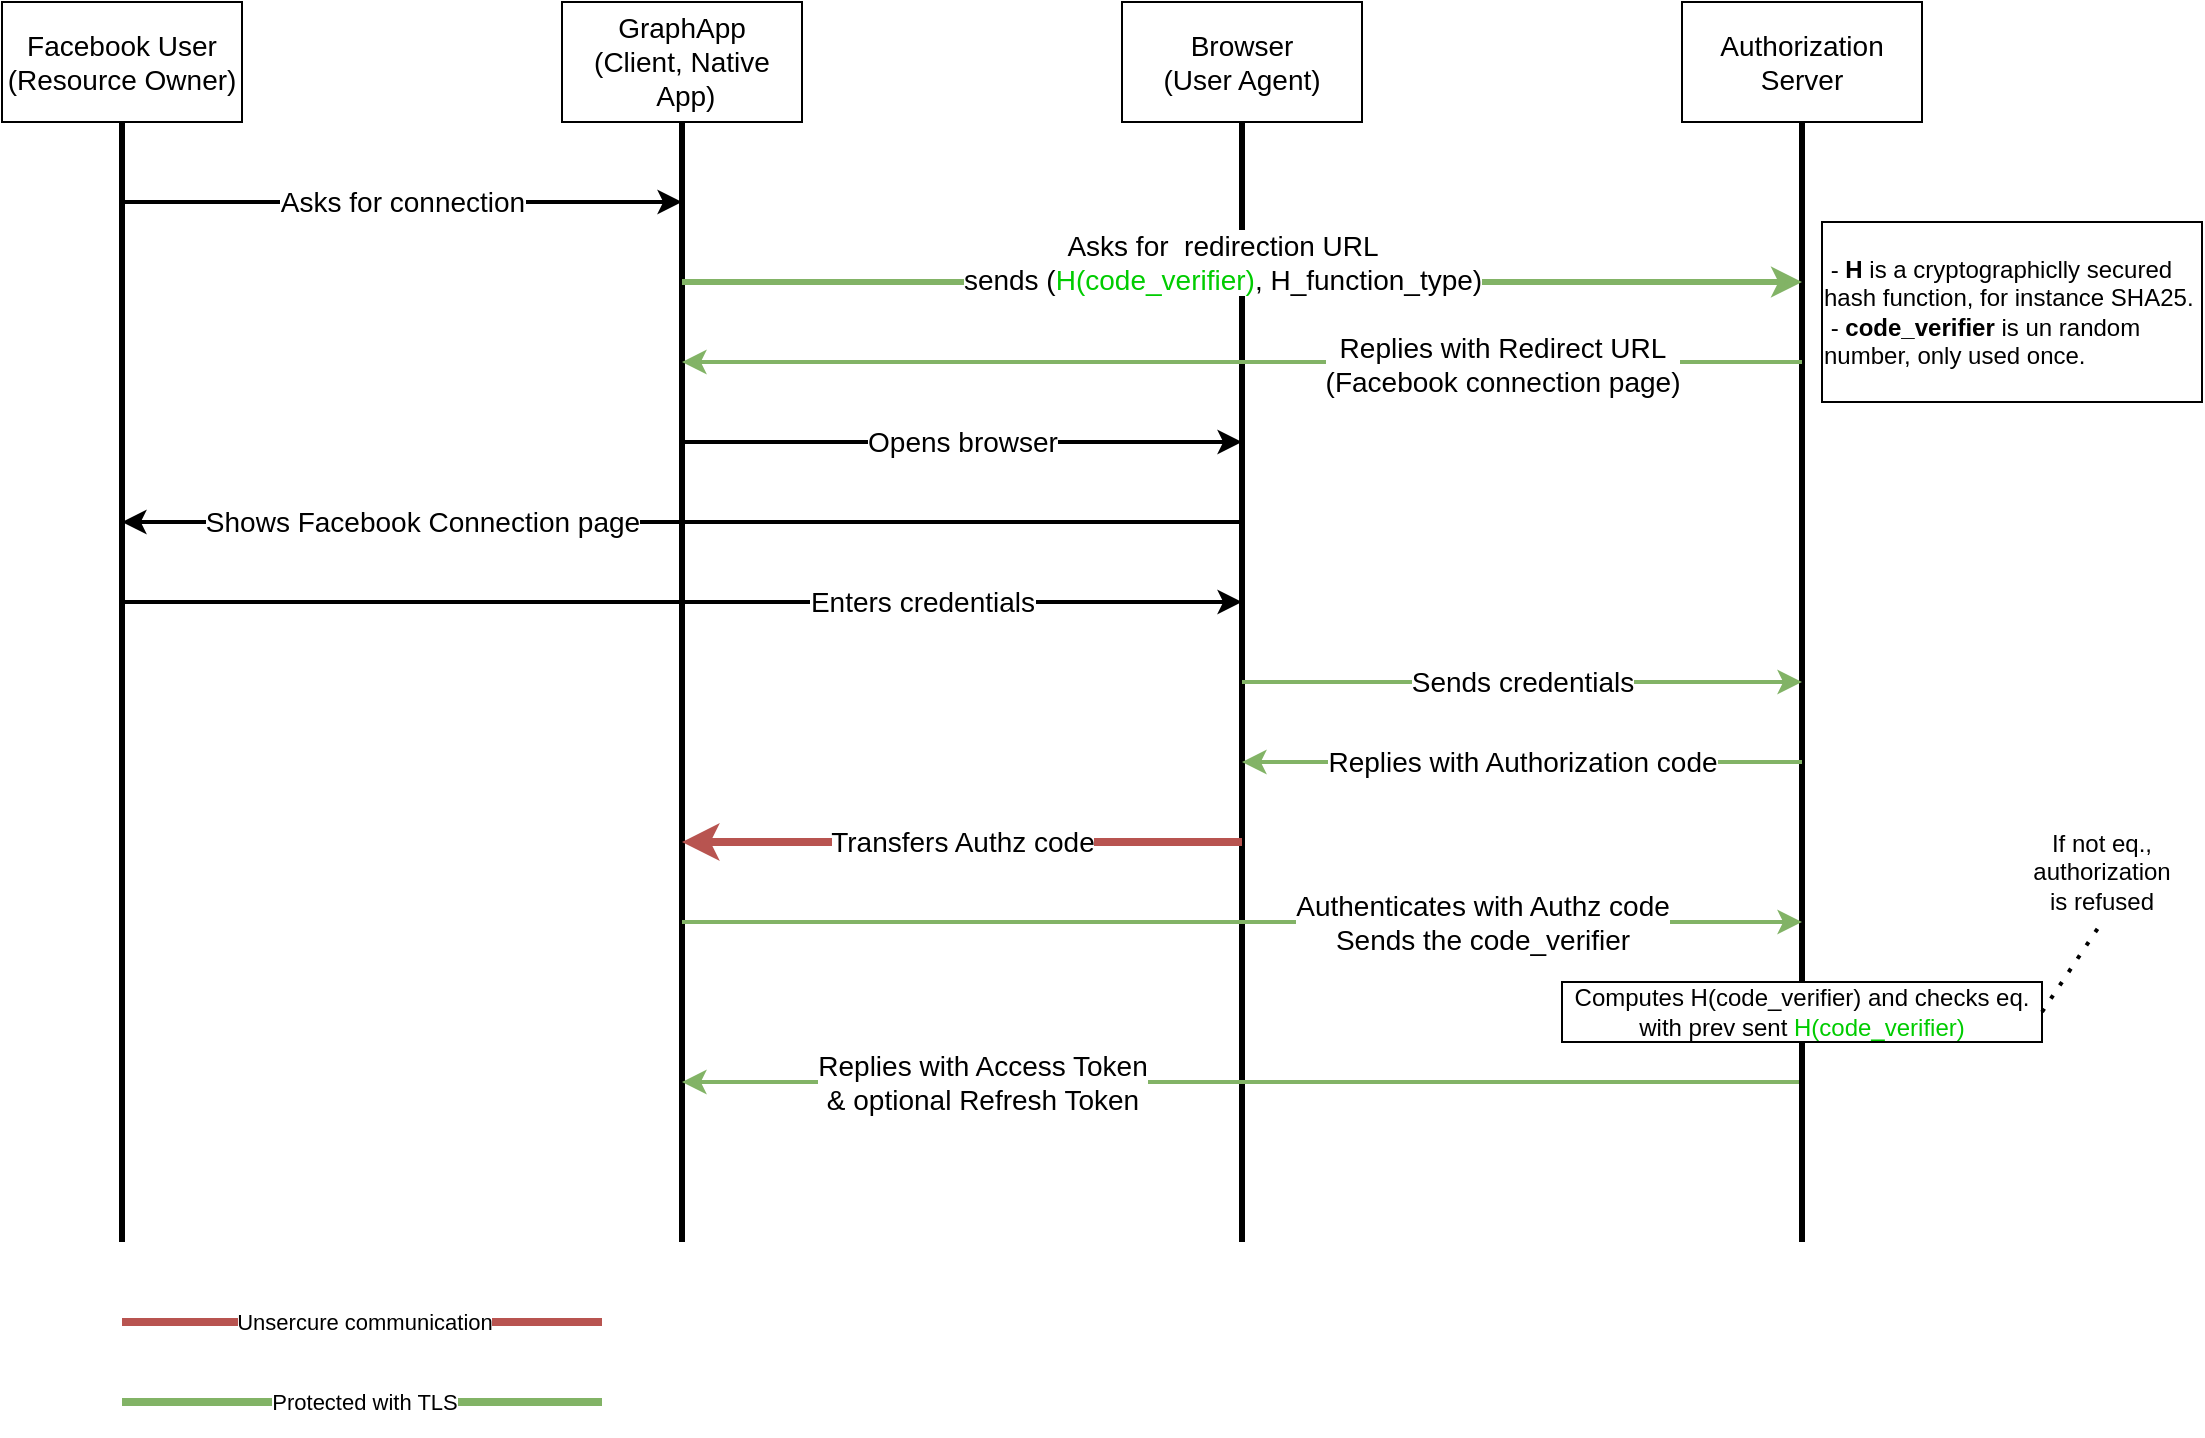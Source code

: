 <mxfile>
    <diagram id="bMe4YVhb9reRb_mZhYj2" name="Page-1">
        <mxGraphModel dx="593" dy="1050" grid="1" gridSize="10" guides="1" tooltips="1" connect="1" arrows="1" fold="1" page="1" pageScale="1" pageWidth="1169" pageHeight="827" math="0" shadow="0">
            <root>
                <mxCell id="0"/>
                <mxCell id="1" parent="0"/>
                <mxCell id="lsiEjuy3HhXpgUigyZ6E-1" value="" style="endArrow=none;html=1;rounded=0;strokeWidth=3;fontSize=14;" parent="1" target="lsiEjuy3HhXpgUigyZ6E-5" edge="1">
                    <mxGeometry width="50" height="50" relative="1" as="geometry">
                        <mxPoint x="400" y="680" as="sourcePoint"/>
                        <mxPoint x="400" y="120" as="targetPoint"/>
                    </mxGeometry>
                </mxCell>
                <mxCell id="lsiEjuy3HhXpgUigyZ6E-2" value="" style="endArrow=none;html=1;rounded=0;strokeWidth=3;fontSize=14;" parent="1" target="lsiEjuy3HhXpgUigyZ6E-4" edge="1">
                    <mxGeometry width="50" height="50" relative="1" as="geometry">
                        <mxPoint x="120" y="680" as="sourcePoint"/>
                        <mxPoint x="120" y="120" as="targetPoint"/>
                    </mxGeometry>
                </mxCell>
                <mxCell id="lsiEjuy3HhXpgUigyZ6E-3" value="" style="endArrow=none;html=1;rounded=0;strokeWidth=3;fontSize=14;" parent="1" target="lsiEjuy3HhXpgUigyZ6E-6" edge="1">
                    <mxGeometry width="50" height="50" relative="1" as="geometry">
                        <mxPoint x="680" y="680" as="sourcePoint"/>
                        <mxPoint x="680" y="120" as="targetPoint"/>
                    </mxGeometry>
                </mxCell>
                <mxCell id="lsiEjuy3HhXpgUigyZ6E-4" value="&lt;div&gt;Facebook User &lt;/div&gt;(Resource Owner)" style="rounded=0;whiteSpace=wrap;html=1;fontSize=14;" parent="1" vertex="1">
                    <mxGeometry x="60" y="60" width="120" height="60" as="geometry"/>
                </mxCell>
                <mxCell id="lsiEjuy3HhXpgUigyZ6E-5" value="&lt;div style=&quot;font-size: 14px;&quot;&gt;GraphApp&lt;/div&gt;(Client, Native&lt;br&gt;&amp;nbsp;App)" style="rounded=0;whiteSpace=wrap;html=1;fontSize=14;" parent="1" vertex="1">
                    <mxGeometry x="340" y="60" width="120" height="60" as="geometry"/>
                </mxCell>
                <mxCell id="lsiEjuy3HhXpgUigyZ6E-6" value="&lt;div style=&quot;font-size: 14px;&quot;&gt;Browser&lt;/div&gt;&lt;div style=&quot;font-size: 14px;&quot;&gt;(User Agent)&lt;br style=&quot;font-size: 14px;&quot;&gt;&lt;/div&gt;" style="rounded=0;whiteSpace=wrap;html=1;fontSize=14;" parent="1" vertex="1">
                    <mxGeometry x="620" y="60" width="120" height="60" as="geometry"/>
                </mxCell>
                <mxCell id="lsiEjuy3HhXpgUigyZ6E-7" value="" style="endArrow=none;html=1;rounded=0;strokeWidth=3;fontSize=14;startArrow=none;" parent="1" source="lsiEjuy3HhXpgUigyZ6E-32" target="lsiEjuy3HhXpgUigyZ6E-8" edge="1">
                    <mxGeometry width="50" height="50" relative="1" as="geometry">
                        <mxPoint x="960" y="680" as="sourcePoint"/>
                        <mxPoint x="960" y="120" as="targetPoint"/>
                    </mxGeometry>
                </mxCell>
                <mxCell id="lsiEjuy3HhXpgUigyZ6E-8" value="Authorization Server" style="rounded=0;whiteSpace=wrap;html=1;fontSize=14;" parent="1" vertex="1">
                    <mxGeometry x="900" y="60" width="120" height="60" as="geometry"/>
                </mxCell>
                <mxCell id="lsiEjuy3HhXpgUigyZ6E-9" value="" style="endArrow=classic;html=1;rounded=0;strokeWidth=2;fontSize=14;" parent="1" edge="1">
                    <mxGeometry relative="1" as="geometry">
                        <mxPoint x="120" y="160" as="sourcePoint"/>
                        <mxPoint x="400" y="160" as="targetPoint"/>
                    </mxGeometry>
                </mxCell>
                <mxCell id="lsiEjuy3HhXpgUigyZ6E-10" value="Asks for connection" style="edgeLabel;resizable=0;html=1;align=center;verticalAlign=middle;fontSize=14;" parent="lsiEjuy3HhXpgUigyZ6E-9" connectable="0" vertex="1">
                    <mxGeometry relative="1" as="geometry"/>
                </mxCell>
                <mxCell id="lsiEjuy3HhXpgUigyZ6E-11" value="" style="endArrow=classic;html=1;rounded=0;strokeWidth=3;fontSize=14;fillColor=#d5e8d4;strokeColor=#82b366;" parent="1" edge="1">
                    <mxGeometry relative="1" as="geometry">
                        <mxPoint x="400" y="200" as="sourcePoint"/>
                        <mxPoint x="960" y="200" as="targetPoint"/>
                    </mxGeometry>
                </mxCell>
                <mxCell id="lsiEjuy3HhXpgUigyZ6E-12" value="&lt;div&gt;Asks for&amp;nbsp; redirection URL&lt;/div&gt;&lt;div&gt;sends (&lt;font color=&quot;#00CC00&quot;&gt;H(code_verifier)&lt;/font&gt;, H_function_type)&lt;br&gt;&lt;/div&gt;" style="edgeLabel;resizable=0;html=1;align=center;verticalAlign=middle;fontSize=14;" parent="lsiEjuy3HhXpgUigyZ6E-11" connectable="0" vertex="1">
                    <mxGeometry relative="1" as="geometry">
                        <mxPoint x="-10" y="-10" as="offset"/>
                    </mxGeometry>
                </mxCell>
                <mxCell id="lsiEjuy3HhXpgUigyZ6E-13" value="" style="endArrow=classic;html=1;rounded=0;strokeWidth=2;fontSize=14;fillColor=#d5e8d4;strokeColor=#82b366;" parent="1" edge="1">
                    <mxGeometry relative="1" as="geometry">
                        <mxPoint x="960" y="240" as="sourcePoint"/>
                        <mxPoint x="400" y="240" as="targetPoint"/>
                    </mxGeometry>
                </mxCell>
                <mxCell id="lsiEjuy3HhXpgUigyZ6E-14" value="Replies with Redirect URL &lt;br&gt;&lt;div&gt;(Facebook connection page)&lt;/div&gt;" style="edgeLabel;html=1;align=center;verticalAlign=middle;resizable=0;points=[];fontSize=14;" parent="lsiEjuy3HhXpgUigyZ6E-13" vertex="1" connectable="0">
                    <mxGeometry x="-0.308" y="1" relative="1" as="geometry">
                        <mxPoint x="44" as="offset"/>
                    </mxGeometry>
                </mxCell>
                <mxCell id="lsiEjuy3HhXpgUigyZ6E-15" value="" style="endArrow=classic;html=1;rounded=0;strokeWidth=2;fontSize=14;" parent="1" edge="1">
                    <mxGeometry relative="1" as="geometry">
                        <mxPoint x="400" y="280" as="sourcePoint"/>
                        <mxPoint x="680" y="280" as="targetPoint"/>
                    </mxGeometry>
                </mxCell>
                <mxCell id="lsiEjuy3HhXpgUigyZ6E-16" value="Opens browser" style="edgeLabel;resizable=0;html=1;align=center;verticalAlign=middle;fontSize=14;" parent="lsiEjuy3HhXpgUigyZ6E-15" connectable="0" vertex="1">
                    <mxGeometry relative="1" as="geometry"/>
                </mxCell>
                <mxCell id="lsiEjuy3HhXpgUigyZ6E-17" value="" style="endArrow=classic;html=1;rounded=0;strokeWidth=2;fontSize=14;" parent="1" edge="1">
                    <mxGeometry relative="1" as="geometry">
                        <mxPoint x="680" y="320" as="sourcePoint"/>
                        <mxPoint x="120" y="320" as="targetPoint"/>
                    </mxGeometry>
                </mxCell>
                <mxCell id="lsiEjuy3HhXpgUigyZ6E-18" value="Shows Facebook Connection page" style="edgeLabel;resizable=0;html=1;align=center;verticalAlign=middle;fontSize=14;" parent="lsiEjuy3HhXpgUigyZ6E-17" connectable="0" vertex="1">
                    <mxGeometry relative="1" as="geometry">
                        <mxPoint x="-130" as="offset"/>
                    </mxGeometry>
                </mxCell>
                <mxCell id="lsiEjuy3HhXpgUigyZ6E-19" value="" style="endArrow=classic;html=1;rounded=0;strokeWidth=2;fontSize=14;" parent="1" edge="1">
                    <mxGeometry relative="1" as="geometry">
                        <mxPoint x="120" y="360" as="sourcePoint"/>
                        <mxPoint x="680" y="360" as="targetPoint"/>
                        <Array as="points">
                            <mxPoint x="430" y="360"/>
                        </Array>
                    </mxGeometry>
                </mxCell>
                <mxCell id="lsiEjuy3HhXpgUigyZ6E-20" value="Enters credentials" style="edgeLabel;resizable=0;html=1;align=center;verticalAlign=middle;fontSize=14;" parent="lsiEjuy3HhXpgUigyZ6E-19" connectable="0" vertex="1">
                    <mxGeometry relative="1" as="geometry">
                        <mxPoint x="120" as="offset"/>
                    </mxGeometry>
                </mxCell>
                <mxCell id="lsiEjuy3HhXpgUigyZ6E-21" value="" style="endArrow=classic;html=1;rounded=0;strokeWidth=2;fontSize=14;fillColor=#d5e8d4;strokeColor=#82b366;" parent="1" edge="1">
                    <mxGeometry relative="1" as="geometry">
                        <mxPoint x="680" y="400" as="sourcePoint"/>
                        <mxPoint x="960" y="400" as="targetPoint"/>
                    </mxGeometry>
                </mxCell>
                <mxCell id="lsiEjuy3HhXpgUigyZ6E-22" value="Sends credentials" style="edgeLabel;resizable=0;html=1;align=center;verticalAlign=middle;fontSize=14;" parent="lsiEjuy3HhXpgUigyZ6E-21" connectable="0" vertex="1">
                    <mxGeometry relative="1" as="geometry"/>
                </mxCell>
                <mxCell id="lsiEjuy3HhXpgUigyZ6E-23" value="" style="endArrow=classic;html=1;rounded=0;strokeWidth=2;fontSize=14;fillColor=#d5e8d4;strokeColor=#82b366;" parent="1" edge="1">
                    <mxGeometry relative="1" as="geometry">
                        <mxPoint x="960" y="440" as="sourcePoint"/>
                        <mxPoint x="680" y="440" as="targetPoint"/>
                    </mxGeometry>
                </mxCell>
                <mxCell id="lsiEjuy3HhXpgUigyZ6E-24" value="&lt;div style=&quot;font-size: 14px;&quot;&gt;Replies with Authorization code&lt;/div&gt;" style="edgeLabel;resizable=0;html=1;align=center;verticalAlign=middle;fontSize=14;" parent="lsiEjuy3HhXpgUigyZ6E-23" connectable="0" vertex="1">
                    <mxGeometry relative="1" as="geometry">
                        <mxPoint as="offset"/>
                    </mxGeometry>
                </mxCell>
                <mxCell id="lsiEjuy3HhXpgUigyZ6E-25" value="" style="endArrow=classic;html=1;rounded=0;strokeWidth=4;fontSize=14;fillColor=#f8cecc;strokeColor=#b85450;" parent="1" edge="1">
                    <mxGeometry relative="1" as="geometry">
                        <mxPoint x="680" y="480" as="sourcePoint"/>
                        <mxPoint x="400" y="480" as="targetPoint"/>
                    </mxGeometry>
                </mxCell>
                <mxCell id="lsiEjuy3HhXpgUigyZ6E-26" value="Transfers Authz code " style="edgeLabel;resizable=0;html=1;align=center;verticalAlign=middle;fontSize=14;" parent="lsiEjuy3HhXpgUigyZ6E-25" connectable="0" vertex="1">
                    <mxGeometry relative="1" as="geometry"/>
                </mxCell>
                <mxCell id="lsiEjuy3HhXpgUigyZ6E-27" value="" style="endArrow=classic;html=1;rounded=0;strokeWidth=2;fontSize=14;fillColor=#d5e8d4;strokeColor=#82b366;" parent="1" edge="1">
                    <mxGeometry relative="1" as="geometry">
                        <mxPoint x="400" y="520" as="sourcePoint"/>
                        <mxPoint x="960" y="520" as="targetPoint"/>
                    </mxGeometry>
                </mxCell>
                <mxCell id="lsiEjuy3HhXpgUigyZ6E-28" value="&lt;div&gt;Authenticates with Authz code&lt;/div&gt;&lt;div&gt;Sends the code_verifier&lt;br&gt; &lt;/div&gt;" style="edgeLabel;resizable=0;html=1;align=center;verticalAlign=middle;fontSize=14;" parent="lsiEjuy3HhXpgUigyZ6E-27" connectable="0" vertex="1">
                    <mxGeometry relative="1" as="geometry">
                        <mxPoint x="120" as="offset"/>
                    </mxGeometry>
                </mxCell>
                <mxCell id="lsiEjuy3HhXpgUigyZ6E-29" value="" style="endArrow=classic;html=1;rounded=0;strokeWidth=2;fontSize=14;fillColor=#d5e8d4;strokeColor=#82b366;" parent="1" edge="1">
                    <mxGeometry relative="1" as="geometry">
                        <mxPoint x="960" y="600" as="sourcePoint"/>
                        <mxPoint x="400" y="600" as="targetPoint"/>
                    </mxGeometry>
                </mxCell>
                <mxCell id="lsiEjuy3HhXpgUigyZ6E-30" value="&lt;div style=&quot;font-size: 14px;&quot;&gt;Replies with Access Token &lt;br style=&quot;font-size: 14px;&quot;&gt;&lt;/div&gt;&lt;div style=&quot;font-size: 14px;&quot;&gt;&amp;amp; optional Refresh Token&lt;/div&gt;" style="edgeLabel;resizable=0;html=1;align=center;verticalAlign=middle;fontSize=14;" parent="lsiEjuy3HhXpgUigyZ6E-29" connectable="0" vertex="1">
                    <mxGeometry relative="1" as="geometry">
                        <mxPoint x="-130" as="offset"/>
                    </mxGeometry>
                </mxCell>
                <mxCell id="lsiEjuy3HhXpgUigyZ6E-32" value="Computes H(code_verifier) and checks eq. with prev sent &lt;font color=&quot;#00CC00&quot;&gt;H(code_verifier)&lt;/font&gt;" style="rounded=0;whiteSpace=wrap;html=1;" parent="1" vertex="1">
                    <mxGeometry x="840" y="550" width="240" height="30" as="geometry"/>
                </mxCell>
                <mxCell id="lsiEjuy3HhXpgUigyZ6E-33" value="" style="endArrow=none;html=1;rounded=0;strokeWidth=3;fontSize=14;" parent="1" target="lsiEjuy3HhXpgUigyZ6E-32" edge="1">
                    <mxGeometry width="50" height="50" relative="1" as="geometry">
                        <mxPoint x="960" y="680" as="sourcePoint"/>
                        <mxPoint x="960" y="120" as="targetPoint"/>
                    </mxGeometry>
                </mxCell>
                <mxCell id="1OZNLUA3OjmIf2Brlhz0-1" value="&lt;div align=&quot;left&quot;&gt;&amp;nbsp;- &lt;b&gt;H&lt;/b&gt; is a cryptographiclly secured hash function, for instance SHA25.&lt;/div&gt;&lt;div align=&quot;left&quot;&gt;&amp;nbsp;- &lt;b&gt;code_verifier&lt;/b&gt; is un random number, only used once.&lt;br&gt;&lt;/div&gt;" style="rounded=0;whiteSpace=wrap;html=1;" parent="1" vertex="1">
                    <mxGeometry x="970" y="170" width="190" height="90" as="geometry"/>
                </mxCell>
                <mxCell id="1OZNLUA3OjmIf2Brlhz0-4" value="" style="endArrow=none;html=1;rounded=0;fillColor=#f8cecc;strokeColor=#b85450;strokeWidth=4;" parent="1" edge="1">
                    <mxGeometry width="50" height="50" relative="1" as="geometry">
                        <mxPoint x="120" y="720" as="sourcePoint"/>
                        <mxPoint x="360" y="720" as="targetPoint"/>
                    </mxGeometry>
                </mxCell>
                <mxCell id="1OZNLUA3OjmIf2Brlhz0-5" value="&lt;pre class=&quot;newpage&quot;&gt;&lt;br&gt;&lt;/pre&gt;" style="edgeLabel;html=1;align=center;verticalAlign=middle;resizable=0;points=[];" parent="1OZNLUA3OjmIf2Brlhz0-4" vertex="1" connectable="0">
                    <mxGeometry x="-0.252" y="1" relative="1" as="geometry">
                        <mxPoint as="offset"/>
                    </mxGeometry>
                </mxCell>
                <mxCell id="1OZNLUA3OjmIf2Brlhz0-6" value="Unsercure communication" style="edgeLabel;html=1;align=center;verticalAlign=middle;resizable=0;points=[];" parent="1OZNLUA3OjmIf2Brlhz0-4" vertex="1" connectable="0">
                    <mxGeometry x="0.082" y="-2" relative="1" as="geometry">
                        <mxPoint x="-9" y="-2" as="offset"/>
                    </mxGeometry>
                </mxCell>
                <mxCell id="1OZNLUA3OjmIf2Brlhz0-7" value="" style="endArrow=none;html=1;rounded=0;fillColor=#d5e8d4;strokeColor=#82b366;strokeWidth=4;" parent="1" edge="1">
                    <mxGeometry width="50" height="50" relative="1" as="geometry">
                        <mxPoint x="120" y="760" as="sourcePoint"/>
                        <mxPoint x="360" y="760" as="targetPoint"/>
                    </mxGeometry>
                </mxCell>
                <mxCell id="1OZNLUA3OjmIf2Brlhz0-8" value="&lt;pre class=&quot;newpage&quot;&gt;&lt;br&gt;&lt;/pre&gt;" style="edgeLabel;html=1;align=center;verticalAlign=middle;resizable=0;points=[];" parent="1OZNLUA3OjmIf2Brlhz0-7" vertex="1" connectable="0">
                    <mxGeometry x="-0.252" y="1" relative="1" as="geometry">
                        <mxPoint as="offset"/>
                    </mxGeometry>
                </mxCell>
                <mxCell id="1OZNLUA3OjmIf2Brlhz0-9" value="Protected with TLS" style="edgeLabel;html=1;align=center;verticalAlign=middle;resizable=0;points=[];" parent="1OZNLUA3OjmIf2Brlhz0-7" vertex="1" connectable="0">
                    <mxGeometry x="0.082" y="-2" relative="1" as="geometry">
                        <mxPoint x="-9" y="-2" as="offset"/>
                    </mxGeometry>
                </mxCell>
                <mxCell id="1OZNLUA3OjmIf2Brlhz0-10" value="If not eq., authorization is refused" style="text;html=1;strokeColor=none;fillColor=none;align=center;verticalAlign=middle;whiteSpace=wrap;rounded=0;" parent="1" vertex="1">
                    <mxGeometry x="1080" y="470" width="60" height="50" as="geometry"/>
                </mxCell>
                <mxCell id="1OZNLUA3OjmIf2Brlhz0-12" value="" style="endArrow=none;dashed=1;html=1;dashPattern=1 3;strokeWidth=2;rounded=0;exitX=1;exitY=0.5;exitDx=0;exitDy=0;entryX=0.5;entryY=1;entryDx=0;entryDy=0;" parent="1" source="lsiEjuy3HhXpgUigyZ6E-32" target="1OZNLUA3OjmIf2Brlhz0-10" edge="1">
                    <mxGeometry width="50" height="50" relative="1" as="geometry">
                        <mxPoint x="1090" y="560" as="sourcePoint"/>
                        <mxPoint x="1120" y="520" as="targetPoint"/>
                    </mxGeometry>
                </mxCell>
            </root>
        </mxGraphModel>
    </diagram>
</mxfile>